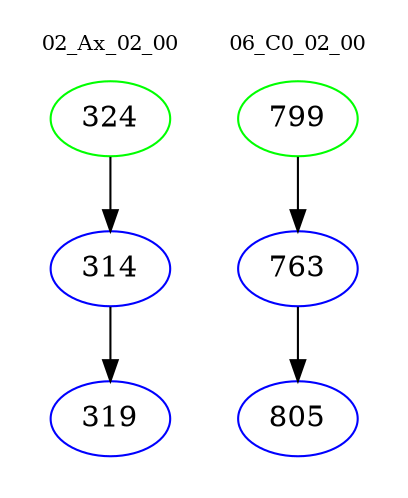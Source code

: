 digraph{
subgraph cluster_0 {
color = white
label = "02_Ax_02_00";
fontsize=10;
T0_324 [label="324", color="green"]
T0_324 -> T0_314 [color="black"]
T0_314 [label="314", color="blue"]
T0_314 -> T0_319 [color="black"]
T0_319 [label="319", color="blue"]
}
subgraph cluster_1 {
color = white
label = "06_C0_02_00";
fontsize=10;
T1_799 [label="799", color="green"]
T1_799 -> T1_763 [color="black"]
T1_763 [label="763", color="blue"]
T1_763 -> T1_805 [color="black"]
T1_805 [label="805", color="blue"]
}
}

